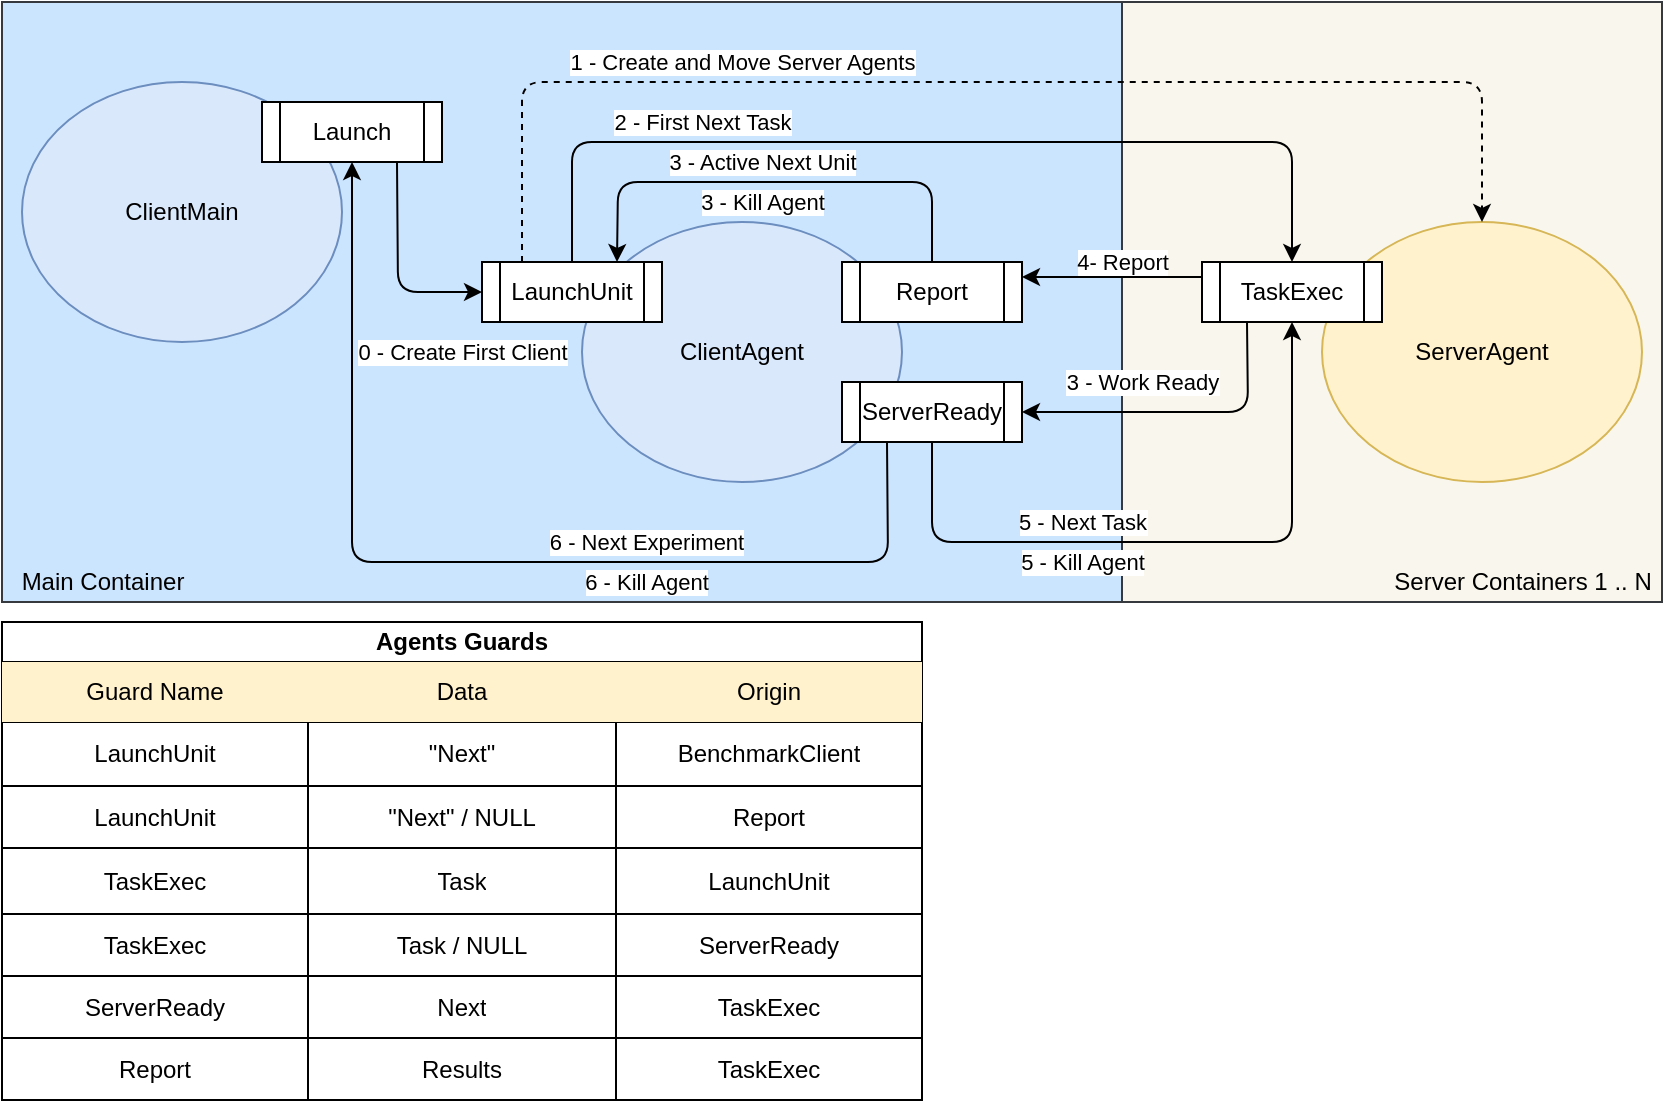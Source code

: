 <mxfile version="14.9.6" type="device" pages="2"><diagram id="LQuXMb1PREpyoWKx49XH" name="Page-1"><mxGraphModel dx="1422" dy="851" grid="1" gridSize="10" guides="1" tooltips="1" connect="1" arrows="1" fold="1" page="1" pageScale="1" pageWidth="1100" pageHeight="850" math="0" shadow="0"><root><mxCell id="0"/><mxCell id="1" parent="0"/><mxCell id="BrK5Dqe6Z8IkOyqBDrWo-5" value="" style="rounded=0;whiteSpace=wrap;html=1;fillColor=#f9f7ed;strokeColor=#36393d;" parent="1" vertex="1"><mxGeometry x="600" y="40" width="270" height="300" as="geometry"/></mxCell><mxCell id="BrK5Dqe6Z8IkOyqBDrWo-3" value="" style="rounded=0;whiteSpace=wrap;html=1;fillColor=#cce5ff;strokeColor=#36393d;" parent="1" vertex="1"><mxGeometry x="40" y="40" width="560" height="300" as="geometry"/></mxCell><mxCell id="VVE8n8tmu3TheT6nCTtO-1" value="ClientAgent" style="ellipse;whiteSpace=wrap;html=1;fillColor=#dae8fc;strokeColor=#6c8ebf;" parent="1" vertex="1"><mxGeometry x="330" y="150" width="160" height="130" as="geometry"/></mxCell><mxCell id="VVE8n8tmu3TheT6nCTtO-2" value="ServerAgent" style="ellipse;whiteSpace=wrap;html=1;fillColor=#fff2cc;strokeColor=#d6b656;" parent="1" vertex="1"><mxGeometry x="700" y="150" width="160" height="130" as="geometry"/></mxCell><mxCell id="VVE8n8tmu3TheT6nCTtO-4" value="LaunchUnit" style="shape=process;whiteSpace=wrap;html=1;backgroundOutline=1;" parent="1" vertex="1"><mxGeometry x="280" y="170" width="90" height="30" as="geometry"/></mxCell><mxCell id="VVE8n8tmu3TheT6nCTtO-5" value="Report" style="shape=process;whiteSpace=wrap;html=1;backgroundOutline=1;" parent="1" vertex="1"><mxGeometry x="460" y="170" width="90" height="30" as="geometry"/></mxCell><mxCell id="VVE8n8tmu3TheT6nCTtO-6" value="ServerReady" style="shape=process;whiteSpace=wrap;html=1;backgroundOutline=1;" parent="1" vertex="1"><mxGeometry x="460" y="230" width="90" height="30" as="geometry"/></mxCell><mxCell id="VVE8n8tmu3TheT6nCTtO-13" style="edgeStyle=orthogonalEdgeStyle;rounded=0;orthogonalLoop=1;jettySize=auto;html=1;exitX=0;exitY=0.25;exitDx=0;exitDy=0;entryX=1;entryY=0.25;entryDx=0;entryDy=0;startArrow=none;startFill=0;endArrow=classic;endFill=1;" parent="1" source="VVE8n8tmu3TheT6nCTtO-7" target="VVE8n8tmu3TheT6nCTtO-5" edge="1"><mxGeometry relative="1" as="geometry"/></mxCell><mxCell id="VVE8n8tmu3TheT6nCTtO-19" value="4- Report" style="edgeLabel;html=1;align=center;verticalAlign=middle;resizable=0;points=[];" parent="VVE8n8tmu3TheT6nCTtO-13" vertex="1" connectable="0"><mxGeometry x="-0.283" y="1" relative="1" as="geometry"><mxPoint x="-7.5" y="-8.5" as="offset"/></mxGeometry></mxCell><mxCell id="VVE8n8tmu3TheT6nCTtO-7" value="TaskExec" style="shape=process;whiteSpace=wrap;html=1;backgroundOutline=1;" parent="1" vertex="1"><mxGeometry x="640" y="170" width="90" height="30" as="geometry"/></mxCell><mxCell id="VVE8n8tmu3TheT6nCTtO-9" value="" style="endArrow=none;html=1;exitX=0;exitY=0.5;exitDx=0;exitDy=0;entryX=0.75;entryY=1;entryDx=0;entryDy=0;endFill=0;startArrow=classic;startFill=1;" parent="1" source="VVE8n8tmu3TheT6nCTtO-4" target="52u2FylA4EbX5MhJ_jiW-2" edge="1"><mxGeometry width="50" height="50" relative="1" as="geometry"><mxPoint x="580" y="490" as="sourcePoint"/><mxPoint x="235" y="150" as="targetPoint"/><Array as="points"><mxPoint x="238" y="185"/></Array></mxGeometry></mxCell><mxCell id="VVE8n8tmu3TheT6nCTtO-23" value="0 - Create First Client" style="edgeLabel;html=1;align=center;verticalAlign=middle;resizable=0;points=[];" parent="VVE8n8tmu3TheT6nCTtO-9" vertex="1" connectable="0"><mxGeometry x="-0.163" y="-1" relative="1" as="geometry"><mxPoint x="31.02" y="33.01" as="offset"/></mxGeometry></mxCell><mxCell id="VVE8n8tmu3TheT6nCTtO-10" value="" style="endArrow=classic;dashed=1;html=1;entryX=0.5;entryY=0;entryDx=0;entryDy=0;endFill=1;" parent="1" target="VVE8n8tmu3TheT6nCTtO-2" edge="1"><mxGeometry width="50" height="50" relative="1" as="geometry"><mxPoint x="300" y="170" as="sourcePoint"/><mxPoint x="630" y="440" as="targetPoint"/><Array as="points"><mxPoint x="300" y="80"/><mxPoint x="780" y="80"/></Array></mxGeometry></mxCell><mxCell id="VVE8n8tmu3TheT6nCTtO-16" value="1 - Create and Move Server Agents" style="edgeLabel;html=1;align=center;verticalAlign=middle;resizable=0;points=[];" parent="VVE8n8tmu3TheT6nCTtO-10" vertex="1" connectable="0"><mxGeometry x="-0.37" y="4" relative="1" as="geometry"><mxPoint x="-1.5" y="-6" as="offset"/></mxGeometry></mxCell><mxCell id="VVE8n8tmu3TheT6nCTtO-11" value="" style="endArrow=classic;html=1;exitX=0.5;exitY=0;exitDx=0;exitDy=0;entryX=0.5;entryY=0;entryDx=0;entryDy=0;" parent="1" source="VVE8n8tmu3TheT6nCTtO-4" target="VVE8n8tmu3TheT6nCTtO-7" edge="1"><mxGeometry width="50" height="50" relative="1" as="geometry"><mxPoint x="580" y="490" as="sourcePoint"/><mxPoint x="630" y="440" as="targetPoint"/><Array as="points"><mxPoint x="325" y="110"/><mxPoint x="685" y="110"/></Array></mxGeometry></mxCell><mxCell id="VVE8n8tmu3TheT6nCTtO-17" value="2 - First Next Task" style="edgeLabel;html=1;align=center;verticalAlign=middle;resizable=0;points=[];" parent="VVE8n8tmu3TheT6nCTtO-11" vertex="1" connectable="0"><mxGeometry x="-0.476" y="1" relative="1" as="geometry"><mxPoint x="-1" y="-9" as="offset"/></mxGeometry></mxCell><mxCell id="VVE8n8tmu3TheT6nCTtO-12" value="" style="endArrow=none;html=1;exitX=0.75;exitY=0;exitDx=0;exitDy=0;entryX=0.5;entryY=0;entryDx=0;entryDy=0;endFill=0;startArrow=classic;startFill=1;" parent="1" source="VVE8n8tmu3TheT6nCTtO-4" target="VVE8n8tmu3TheT6nCTtO-5" edge="1"><mxGeometry width="50" height="50" relative="1" as="geometry"><mxPoint x="335" y="180" as="sourcePoint"/><mxPoint x="665" y="180" as="targetPoint"/><Array as="points"><mxPoint x="348" y="130"/><mxPoint x="505" y="130"/></Array></mxGeometry></mxCell><mxCell id="VVE8n8tmu3TheT6nCTtO-18" value="3 - Active Next Unit" style="edgeLabel;html=1;align=center;verticalAlign=middle;resizable=0;points=[];" parent="VVE8n8tmu3TheT6nCTtO-12" vertex="1" connectable="0"><mxGeometry x="-0.308" y="-1" relative="1" as="geometry"><mxPoint x="30" y="-11" as="offset"/></mxGeometry></mxCell><mxCell id="VVE8n8tmu3TheT6nCTtO-14" value="" style="endArrow=classic;html=1;exitX=0.25;exitY=1;exitDx=0;exitDy=0;entryX=1;entryY=0.5;entryDx=0;entryDy=0;" parent="1" source="VVE8n8tmu3TheT6nCTtO-7" target="VVE8n8tmu3TheT6nCTtO-6" edge="1"><mxGeometry width="50" height="50" relative="1" as="geometry"><mxPoint x="580" y="490" as="sourcePoint"/><mxPoint x="630" y="440" as="targetPoint"/><Array as="points"><mxPoint x="663" y="245"/></Array></mxGeometry></mxCell><mxCell id="VVE8n8tmu3TheT6nCTtO-20" value="3 - Work Ready" style="edgeLabel;html=1;align=center;verticalAlign=middle;resizable=0;points=[];" parent="VVE8n8tmu3TheT6nCTtO-14" vertex="1" connectable="0"><mxGeometry x="0.589" y="-1" relative="1" as="geometry"><mxPoint x="27.5" y="-14" as="offset"/></mxGeometry></mxCell><mxCell id="VVE8n8tmu3TheT6nCTtO-15" value="" style="endArrow=classic;html=1;exitX=0.5;exitY=1;exitDx=0;exitDy=0;entryX=0.5;entryY=1;entryDx=0;entryDy=0;" parent="1" source="VVE8n8tmu3TheT6nCTtO-6" target="VVE8n8tmu3TheT6nCTtO-7" edge="1"><mxGeometry width="50" height="50" relative="1" as="geometry"><mxPoint x="580" y="490" as="sourcePoint"/><mxPoint x="660" y="310" as="targetPoint"/><Array as="points"><mxPoint x="505" y="310"/><mxPoint x="685" y="310"/></Array></mxGeometry></mxCell><mxCell id="VVE8n8tmu3TheT6nCTtO-21" value="5 - Next Task" style="edgeLabel;html=1;align=center;verticalAlign=middle;resizable=0;points=[];" parent="VVE8n8tmu3TheT6nCTtO-15" vertex="1" connectable="0"><mxGeometry x="-0.294" relative="1" as="geometry"><mxPoint x="5" y="-10" as="offset"/></mxGeometry></mxCell><mxCell id="VVE8n8tmu3TheT6nCTtO-22" value="5 - Kill Agent" style="edgeLabel;html=1;align=center;verticalAlign=middle;resizable=0;points=[];" parent="VVE8n8tmu3TheT6nCTtO-15" vertex="1" connectable="0"><mxGeometry x="-0.294" relative="1" as="geometry"><mxPoint x="5" y="10" as="offset"/></mxGeometry></mxCell><mxCell id="e03VsaUu3pOSB-NUekAZ-1" value="3 - Kill Agent" style="edgeLabel;html=1;align=center;verticalAlign=middle;resizable=0;points=[];" parent="VVE8n8tmu3TheT6nCTtO-15" vertex="1" connectable="0"><mxGeometry x="-0.294" relative="1" as="geometry"><mxPoint x="-155" y="-170" as="offset"/></mxGeometry></mxCell><mxCell id="BrK5Dqe6Z8IkOyqBDrWo-4" value="Main Container" style="text;html=1;align=center;verticalAlign=middle;resizable=0;points=[];autosize=1;" parent="1" vertex="1"><mxGeometry x="40" y="320" width="100" height="20" as="geometry"/></mxCell><mxCell id="BrK5Dqe6Z8IkOyqBDrWo-6" value="Server Containers 1 .. N" style="text;html=1;align=center;verticalAlign=middle;resizable=0;points=[];autosize=1;" parent="1" vertex="1"><mxGeometry x="730" y="320" width="140" height="20" as="geometry"/></mxCell><mxCell id="e03VsaUu3pOSB-NUekAZ-4" value="Agents Guards" style="shape=table;html=1;whiteSpace=wrap;startSize=20;container=1;collapsible=0;childLayout=tableLayout;fontStyle=1;align=center;rowLines=1;comic=0;" parent="1" vertex="1"><mxGeometry x="40" y="350" width="460" height="239" as="geometry"/></mxCell><mxCell id="e03VsaUu3pOSB-NUekAZ-5" value="" style="shape=partialRectangle;html=1;whiteSpace=wrap;collapsible=0;dropTarget=0;pointerEvents=0;fillColor=none;top=0;left=0;bottom=0;right=0;points=[[0,0.5],[1,0.5]];portConstraint=eastwest;" parent="e03VsaUu3pOSB-NUekAZ-4" vertex="1"><mxGeometry y="20" width="460" height="30" as="geometry"/></mxCell><mxCell id="e03VsaUu3pOSB-NUekAZ-6" value="Guard Name" style="shape=partialRectangle;html=1;whiteSpace=wrap;connectable=0;fillColor=#fff2cc;top=0;left=0;bottom=0;right=0;overflow=hidden;strokeColor=#d6b656;" parent="e03VsaUu3pOSB-NUekAZ-5" vertex="1"><mxGeometry width="153" height="30" as="geometry"/></mxCell><mxCell id="e03VsaUu3pOSB-NUekAZ-7" value="Data" style="shape=partialRectangle;html=1;whiteSpace=wrap;connectable=0;fillColor=#fff2cc;top=0;left=0;bottom=0;right=0;overflow=hidden;strokeColor=#d6b656;" parent="e03VsaUu3pOSB-NUekAZ-5" vertex="1"><mxGeometry x="153" width="154" height="30" as="geometry"/></mxCell><mxCell id="e03VsaUu3pOSB-NUekAZ-8" value="Origin" style="shape=partialRectangle;html=1;whiteSpace=wrap;connectable=0;fillColor=#fff2cc;top=0;left=0;bottom=0;right=0;overflow=hidden;strokeColor=#d6b656;" parent="e03VsaUu3pOSB-NUekAZ-5" vertex="1"><mxGeometry x="307" width="153" height="30" as="geometry"/></mxCell><mxCell id="e03VsaUu3pOSB-NUekAZ-9" value="" style="shape=partialRectangle;html=1;whiteSpace=wrap;collapsible=0;dropTarget=0;pointerEvents=0;fillColor=none;top=0;left=0;bottom=0;right=0;points=[[0,0.5],[1,0.5]];portConstraint=eastwest;" parent="e03VsaUu3pOSB-NUekAZ-4" vertex="1"><mxGeometry y="50" width="460" height="32" as="geometry"/></mxCell><mxCell id="e03VsaUu3pOSB-NUekAZ-10" value="&lt;span&gt;LaunchUnit&lt;/span&gt;" style="shape=partialRectangle;html=1;whiteSpace=wrap;connectable=0;fillColor=none;top=0;left=0;bottom=0;right=0;overflow=hidden;" parent="e03VsaUu3pOSB-NUekAZ-9" vertex="1"><mxGeometry width="153" height="32" as="geometry"/></mxCell><mxCell id="e03VsaUu3pOSB-NUekAZ-11" value="&quot;Next&quot;" style="shape=partialRectangle;html=1;whiteSpace=wrap;connectable=0;fillColor=none;top=0;left=0;bottom=0;right=0;overflow=hidden;" parent="e03VsaUu3pOSB-NUekAZ-9" vertex="1"><mxGeometry x="153" width="154" height="32" as="geometry"/></mxCell><mxCell id="e03VsaUu3pOSB-NUekAZ-12" value="BenchmarkClient" style="shape=partialRectangle;html=1;whiteSpace=wrap;connectable=0;fillColor=none;top=0;left=0;bottom=0;right=0;overflow=hidden;" parent="e03VsaUu3pOSB-NUekAZ-9" vertex="1"><mxGeometry x="307" width="153" height="32" as="geometry"/></mxCell><mxCell id="e03VsaUu3pOSB-NUekAZ-13" value="" style="shape=partialRectangle;html=1;whiteSpace=wrap;collapsible=0;dropTarget=0;pointerEvents=0;fillColor=none;top=0;left=0;bottom=0;right=0;points=[[0,0.5],[1,0.5]];portConstraint=eastwest;" parent="e03VsaUu3pOSB-NUekAZ-4" vertex="1"><mxGeometry y="82" width="460" height="31" as="geometry"/></mxCell><mxCell id="e03VsaUu3pOSB-NUekAZ-14" value="&lt;span&gt;LaunchUnit&lt;/span&gt;" style="shape=partialRectangle;html=1;whiteSpace=wrap;connectable=0;fillColor=none;top=0;left=0;bottom=0;right=0;overflow=hidden;" parent="e03VsaUu3pOSB-NUekAZ-13" vertex="1"><mxGeometry width="153" height="31" as="geometry"/></mxCell><mxCell id="e03VsaUu3pOSB-NUekAZ-15" value="&quot;Next&quot;&amp;nbsp;/ NULL" style="shape=partialRectangle;html=1;whiteSpace=wrap;connectable=0;fillColor=none;top=0;left=0;bottom=0;right=0;overflow=hidden;" parent="e03VsaUu3pOSB-NUekAZ-13" vertex="1"><mxGeometry x="153" width="154" height="31" as="geometry"/></mxCell><mxCell id="e03VsaUu3pOSB-NUekAZ-16" value="Report" style="shape=partialRectangle;html=1;whiteSpace=wrap;connectable=0;fillColor=none;top=0;left=0;bottom=0;right=0;overflow=hidden;" parent="e03VsaUu3pOSB-NUekAZ-13" vertex="1"><mxGeometry x="307" width="153" height="31" as="geometry"/></mxCell><mxCell id="e03VsaUu3pOSB-NUekAZ-21" value="" style="shape=partialRectangle;html=1;whiteSpace=wrap;collapsible=0;dropTarget=0;pointerEvents=0;fillColor=none;top=0;left=0;bottom=0;right=0;points=[[0,0.5],[1,0.5]];portConstraint=eastwest;" parent="e03VsaUu3pOSB-NUekAZ-4" vertex="1"><mxGeometry y="113" width="460" height="33" as="geometry"/></mxCell><mxCell id="e03VsaUu3pOSB-NUekAZ-22" value="TaskExec" style="shape=partialRectangle;html=1;whiteSpace=wrap;connectable=0;fillColor=none;top=0;left=0;bottom=0;right=0;overflow=hidden;" parent="e03VsaUu3pOSB-NUekAZ-21" vertex="1"><mxGeometry width="153" height="33" as="geometry"/></mxCell><mxCell id="e03VsaUu3pOSB-NUekAZ-23" value="Task" style="shape=partialRectangle;html=1;whiteSpace=wrap;connectable=0;fillColor=none;top=0;left=0;bottom=0;right=0;overflow=hidden;" parent="e03VsaUu3pOSB-NUekAZ-21" vertex="1"><mxGeometry x="153" width="154" height="33" as="geometry"/></mxCell><mxCell id="e03VsaUu3pOSB-NUekAZ-24" value="LaunchUnit" style="shape=partialRectangle;html=1;whiteSpace=wrap;connectable=0;fillColor=none;top=0;left=0;bottom=0;right=0;overflow=hidden;" parent="e03VsaUu3pOSB-NUekAZ-21" vertex="1"><mxGeometry x="307" width="153" height="33" as="geometry"/></mxCell><mxCell id="e03VsaUu3pOSB-NUekAZ-17" value="" style="shape=partialRectangle;html=1;whiteSpace=wrap;collapsible=0;dropTarget=0;pointerEvents=0;fillColor=none;top=0;left=0;bottom=0;right=0;points=[[0,0.5],[1,0.5]];portConstraint=eastwest;" parent="e03VsaUu3pOSB-NUekAZ-4" vertex="1"><mxGeometry y="146" width="460" height="31" as="geometry"/></mxCell><mxCell id="e03VsaUu3pOSB-NUekAZ-18" value="&lt;span&gt;TaskExec&lt;/span&gt;" style="shape=partialRectangle;html=1;whiteSpace=wrap;connectable=0;fillColor=none;top=0;left=0;bottom=0;right=0;overflow=hidden;" parent="e03VsaUu3pOSB-NUekAZ-17" vertex="1"><mxGeometry width="153" height="31" as="geometry"/></mxCell><mxCell id="e03VsaUu3pOSB-NUekAZ-19" value="Task / NULL" style="shape=partialRectangle;html=1;whiteSpace=wrap;connectable=0;fillColor=none;top=0;left=0;bottom=0;right=0;overflow=hidden;" parent="e03VsaUu3pOSB-NUekAZ-17" vertex="1"><mxGeometry x="153" width="154" height="31" as="geometry"/></mxCell><mxCell id="e03VsaUu3pOSB-NUekAZ-20" value="ServerReady" style="shape=partialRectangle;html=1;whiteSpace=wrap;connectable=0;fillColor=none;top=0;left=0;bottom=0;right=0;overflow=hidden;" parent="e03VsaUu3pOSB-NUekAZ-17" vertex="1"><mxGeometry x="307" width="153" height="31" as="geometry"/></mxCell><mxCell id="e03VsaUu3pOSB-NUekAZ-46" value="" style="shape=partialRectangle;html=1;whiteSpace=wrap;collapsible=0;dropTarget=0;pointerEvents=0;fillColor=none;top=0;left=0;bottom=0;right=0;points=[[0,0.5],[1,0.5]];portConstraint=eastwest;" parent="e03VsaUu3pOSB-NUekAZ-4" vertex="1"><mxGeometry y="177" width="460" height="31" as="geometry"/></mxCell><mxCell id="e03VsaUu3pOSB-NUekAZ-47" value="&lt;span&gt;ServerReady&lt;/span&gt;" style="shape=partialRectangle;html=1;whiteSpace=wrap;connectable=0;fillColor=none;top=0;left=0;bottom=0;right=0;overflow=hidden;" parent="e03VsaUu3pOSB-NUekAZ-46" vertex="1"><mxGeometry width="153" height="31" as="geometry"/></mxCell><mxCell id="e03VsaUu3pOSB-NUekAZ-48" value="Next" style="shape=partialRectangle;html=1;whiteSpace=wrap;connectable=0;fillColor=none;top=0;left=0;bottom=0;right=0;overflow=hidden;" parent="e03VsaUu3pOSB-NUekAZ-46" vertex="1"><mxGeometry x="153" width="154" height="31" as="geometry"/></mxCell><mxCell id="e03VsaUu3pOSB-NUekAZ-49" value="&lt;span&gt;TaskExec&lt;/span&gt;" style="shape=partialRectangle;html=1;whiteSpace=wrap;connectable=0;fillColor=none;top=0;left=0;bottom=0;right=0;overflow=hidden;" parent="e03VsaUu3pOSB-NUekAZ-46" vertex="1"><mxGeometry x="307" width="153" height="31" as="geometry"/></mxCell><mxCell id="e03VsaUu3pOSB-NUekAZ-50" value="" style="shape=partialRectangle;html=1;whiteSpace=wrap;collapsible=0;dropTarget=0;pointerEvents=0;fillColor=none;top=0;left=0;bottom=0;right=0;points=[[0,0.5],[1,0.5]];portConstraint=eastwest;" parent="e03VsaUu3pOSB-NUekAZ-4" vertex="1"><mxGeometry y="208" width="460" height="31" as="geometry"/></mxCell><mxCell id="e03VsaUu3pOSB-NUekAZ-51" value="&lt;span&gt;Report&lt;/span&gt;" style="shape=partialRectangle;html=1;whiteSpace=wrap;connectable=0;fillColor=none;top=0;left=0;bottom=0;right=0;overflow=hidden;" parent="e03VsaUu3pOSB-NUekAZ-50" vertex="1"><mxGeometry width="153" height="31" as="geometry"/></mxCell><mxCell id="e03VsaUu3pOSB-NUekAZ-52" value="Results" style="shape=partialRectangle;html=1;whiteSpace=wrap;connectable=0;fillColor=none;top=0;left=0;bottom=0;right=0;overflow=hidden;" parent="e03VsaUu3pOSB-NUekAZ-50" vertex="1"><mxGeometry x="153" width="154" height="31" as="geometry"/></mxCell><mxCell id="e03VsaUu3pOSB-NUekAZ-53" value="&lt;span&gt;TaskExec&lt;/span&gt;" style="shape=partialRectangle;html=1;whiteSpace=wrap;connectable=0;fillColor=none;top=0;left=0;bottom=0;right=0;overflow=hidden;" parent="e03VsaUu3pOSB-NUekAZ-50" vertex="1"><mxGeometry x="307" width="153" height="31" as="geometry"/></mxCell><mxCell id="52u2FylA4EbX5MhJ_jiW-3" value="" style="group" parent="1" vertex="1" connectable="0"><mxGeometry x="50" y="80" width="210" height="130" as="geometry"/></mxCell><mxCell id="52u2FylA4EbX5MhJ_jiW-1" value="ClientMain" style="ellipse;whiteSpace=wrap;html=1;fillColor=#dae8fc;strokeColor=#6c8ebf;" parent="52u2FylA4EbX5MhJ_jiW-3" vertex="1"><mxGeometry width="160" height="130" as="geometry"/></mxCell><mxCell id="52u2FylA4EbX5MhJ_jiW-2" value="Launch" style="shape=process;whiteSpace=wrap;html=1;backgroundOutline=1;" parent="52u2FylA4EbX5MhJ_jiW-3" vertex="1"><mxGeometry x="120" y="10" width="90" height="30" as="geometry"/></mxCell><mxCell id="52u2FylA4EbX5MhJ_jiW-4" value="" style="endArrow=classic;html=1;exitX=0.25;exitY=1;exitDx=0;exitDy=0;entryX=0.5;entryY=1;entryDx=0;entryDy=0;" parent="1" source="VVE8n8tmu3TheT6nCTtO-6" target="52u2FylA4EbX5MhJ_jiW-2" edge="1"><mxGeometry width="50" height="50" relative="1" as="geometry"><mxPoint x="515" y="270" as="sourcePoint"/><mxPoint x="695" y="210" as="targetPoint"/><Array as="points"><mxPoint x="483" y="320"/><mxPoint x="215" y="320"/></Array></mxGeometry></mxCell><mxCell id="52u2FylA4EbX5MhJ_jiW-5" value="6 - Next Experiment" style="edgeLabel;html=1;align=center;verticalAlign=middle;resizable=0;points=[];" parent="52u2FylA4EbX5MhJ_jiW-4" vertex="1" connectable="0"><mxGeometry x="-0.294" relative="1" as="geometry"><mxPoint x="5" y="-10" as="offset"/></mxGeometry></mxCell><mxCell id="52u2FylA4EbX5MhJ_jiW-6" value="6 - Kill Agent" style="edgeLabel;html=1;align=center;verticalAlign=middle;resizable=0;points=[];" parent="52u2FylA4EbX5MhJ_jiW-4" vertex="1" connectable="0"><mxGeometry x="-0.294" relative="1" as="geometry"><mxPoint x="5" y="10" as="offset"/></mxGeometry></mxCell></root></mxGraphModel></diagram><diagram id="oIiSKLyrt-wIxglcI4c4" name="Page-2"><mxGraphModel dx="1422" dy="851" grid="1" gridSize="10" guides="1" tooltips="1" connect="1" arrows="1" fold="1" page="1" pageScale="1" pageWidth="1100" pageHeight="850" math="0" shadow="0"><root><mxCell id="E60Pgp9hxCPxC2PTCaC--0"/><mxCell id="E60Pgp9hxCPxC2PTCaC--1" parent="E60Pgp9hxCPxC2PTCaC--0"/><mxCell id="E60Pgp9hxCPxC2PTCaC--2" value="" style="rounded=0;whiteSpace=wrap;html=1;fillColor=#f9f7ed;strokeColor=#36393d;" vertex="1" parent="E60Pgp9hxCPxC2PTCaC--1"><mxGeometry x="720" y="40" width="260" height="470" as="geometry"/></mxCell><mxCell id="E60Pgp9hxCPxC2PTCaC--3" value="" style="rounded=0;whiteSpace=wrap;html=1;fillColor=#cce5ff;strokeColor=#36393d;" vertex="1" parent="E60Pgp9hxCPxC2PTCaC--1"><mxGeometry x="40" y="40" width="680" height="470" as="geometry"/></mxCell><mxCell id="E60Pgp9hxCPxC2PTCaC--4" value="ClientAgent" style="ellipse;whiteSpace=wrap;html=1;fillColor=#dae8fc;strokeColor=#6c8ebf;" vertex="1" parent="E60Pgp9hxCPxC2PTCaC--1"><mxGeometry x="420" y="300" width="160" height="130" as="geometry"/></mxCell><mxCell id="E60Pgp9hxCPxC2PTCaC--6" value="LaunchUnit" style="shape=process;whiteSpace=wrap;html=1;backgroundOutline=1;" vertex="1" parent="E60Pgp9hxCPxC2PTCaC--1"><mxGeometry x="370" y="320" width="90" height="30" as="geometry"/></mxCell><mxCell id="E60Pgp9hxCPxC2PTCaC--7" value="Report" style="shape=process;whiteSpace=wrap;html=1;backgroundOutline=1;" vertex="1" parent="E60Pgp9hxCPxC2PTCaC--1"><mxGeometry x="550" y="320" width="90" height="30" as="geometry"/></mxCell><mxCell id="E60Pgp9hxCPxC2PTCaC--8" value="ServerReady" style="shape=process;whiteSpace=wrap;html=1;backgroundOutline=1;" vertex="1" parent="E60Pgp9hxCPxC2PTCaC--1"><mxGeometry x="550" y="380" width="90" height="30" as="geometry"/></mxCell><mxCell id="E60Pgp9hxCPxC2PTCaC--9" style="edgeStyle=orthogonalEdgeStyle;rounded=0;orthogonalLoop=1;jettySize=auto;html=1;exitX=0;exitY=0.25;exitDx=0;exitDy=0;entryX=1;entryY=0.25;entryDx=0;entryDy=0;startArrow=none;startFill=0;endArrow=classic;endFill=1;" edge="1" parent="E60Pgp9hxCPxC2PTCaC--1" source="E60Pgp9hxCPxC2PTCaC--11" target="E60Pgp9hxCPxC2PTCaC--7"><mxGeometry relative="1" as="geometry"/></mxCell><mxCell id="E60Pgp9hxCPxC2PTCaC--10" value="4- Report" style="edgeLabel;html=1;align=center;verticalAlign=middle;resizable=0;points=[];labelBackgroundColor=none;" vertex="1" connectable="0" parent="E60Pgp9hxCPxC2PTCaC--9"><mxGeometry x="-0.283" y="1" relative="1" as="geometry"><mxPoint x="-7.5" y="-8.5" as="offset"/></mxGeometry></mxCell><mxCell id="E60Pgp9hxCPxC2PTCaC--12" value="" style="endArrow=none;html=1;exitX=0;exitY=0.5;exitDx=0;exitDy=0;entryX=1;entryY=0.5;entryDx=0;entryDy=0;endFill=0;startArrow=classic;startFill=1;" edge="1" parent="E60Pgp9hxCPxC2PTCaC--1" source="E60Pgp9hxCPxC2PTCaC--64" target="E60Pgp9hxCPxC2PTCaC--59"><mxGeometry width="50" height="50" relative="1" as="geometry"><mxPoint x="580" y="490" as="sourcePoint"/><mxPoint x="235" y="150" as="targetPoint"/><Array as="points"><mxPoint x="280" y="105"/></Array></mxGeometry></mxCell><mxCell id="E60Pgp9hxCPxC2PTCaC--13" value="0 - Create &lt;br&gt;First Client&lt;br&gt;(ceUnit)" style="edgeLabel;html=1;align=center;verticalAlign=middle;resizable=0;points=[];labelBackgroundColor=none;" vertex="1" connectable="0" parent="E60Pgp9hxCPxC2PTCaC--12"><mxGeometry x="-0.163" y="-1" relative="1" as="geometry"><mxPoint x="40" y="86" as="offset"/></mxGeometry></mxCell><mxCell id="E60Pgp9hxCPxC2PTCaC--79" value="Create BESA&lt;br&gt;Container" style="edgeLabel;html=1;align=center;verticalAlign=middle;resizable=0;points=[];labelBackgroundColor=none;" vertex="1" connectable="0" parent="E60Pgp9hxCPxC2PTCaC--12"><mxGeometry x="-0.163" y="-1" relative="1" as="geometry"><mxPoint x="470" y="-44" as="offset"/></mxGeometry></mxCell><mxCell id="E60Pgp9hxCPxC2PTCaC--80" value="Create BESA&lt;br&gt;Container" style="edgeLabel;html=1;align=center;verticalAlign=middle;resizable=0;points=[];labelBackgroundColor=none;" vertex="1" connectable="0" parent="E60Pgp9hxCPxC2PTCaC--12"><mxGeometry x="-0.163" y="-1" relative="1" as="geometry"><mxPoint x="-80" y="-44" as="offset"/></mxGeometry></mxCell><mxCell id="E60Pgp9hxCPxC2PTCaC--14" value="" style="endArrow=classic;dashed=1;html=1;entryX=0.5;entryY=0;entryDx=0;entryDy=0;endFill=1;" edge="1" parent="E60Pgp9hxCPxC2PTCaC--1" target="E60Pgp9hxCPxC2PTCaC--5"><mxGeometry width="50" height="50" relative="1" as="geometry"><mxPoint x="390" y="320" as="sourcePoint"/><mxPoint x="720" y="590" as="targetPoint"/><Array as="points"><mxPoint x="390" y="230"/><mxPoint x="870" y="230"/></Array></mxGeometry></mxCell><mxCell id="E60Pgp9hxCPxC2PTCaC--15" value="1 - Create and Move Server Agents" style="edgeLabel;html=1;align=center;verticalAlign=middle;resizable=0;points=[];labelBackgroundColor=none;" vertex="1" connectable="0" parent="E60Pgp9hxCPxC2PTCaC--14"><mxGeometry x="-0.37" y="4" relative="1" as="geometry"><mxPoint x="-1.5" y="-6" as="offset"/></mxGeometry></mxCell><mxCell id="E60Pgp9hxCPxC2PTCaC--16" value="" style="endArrow=classic;html=1;exitX=0.5;exitY=0;exitDx=0;exitDy=0;entryX=0.5;entryY=0;entryDx=0;entryDy=0;" edge="1" parent="E60Pgp9hxCPxC2PTCaC--1" target="E60Pgp9hxCPxC2PTCaC--11"><mxGeometry width="50" height="50" relative="1" as="geometry"><mxPoint x="415" y="320" as="sourcePoint"/><mxPoint x="720" y="590" as="targetPoint"/><Array as="points"><mxPoint x="415" y="260"/><mxPoint x="775" y="260"/></Array></mxGeometry></mxCell><mxCell id="E60Pgp9hxCPxC2PTCaC--17" value="2 - First Next Task" style="edgeLabel;html=1;align=center;verticalAlign=middle;resizable=0;points=[];labelBackgroundColor=none;" vertex="1" connectable="0" parent="E60Pgp9hxCPxC2PTCaC--16"><mxGeometry x="-0.476" y="1" relative="1" as="geometry"><mxPoint x="-1" y="-9" as="offset"/></mxGeometry></mxCell><mxCell id="E60Pgp9hxCPxC2PTCaC--18" value="" style="endArrow=none;html=1;exitX=0.75;exitY=0;exitDx=0;exitDy=0;entryX=0.5;entryY=0;entryDx=0;entryDy=0;endFill=0;startArrow=classic;startFill=1;" edge="1" parent="E60Pgp9hxCPxC2PTCaC--1" target="E60Pgp9hxCPxC2PTCaC--7"><mxGeometry width="50" height="50" relative="1" as="geometry"><mxPoint x="437.5" y="320" as="sourcePoint"/><mxPoint x="755" y="330" as="targetPoint"/><Array as="points"><mxPoint x="438" y="280"/><mxPoint x="595" y="280"/></Array></mxGeometry></mxCell><mxCell id="E60Pgp9hxCPxC2PTCaC--19" value="3 - Active Next Unit" style="edgeLabel;html=1;align=center;verticalAlign=middle;resizable=0;points=[];labelBackgroundColor=none;" vertex="1" connectable="0" parent="E60Pgp9hxCPxC2PTCaC--18"><mxGeometry x="-0.308" y="-1" relative="1" as="geometry"><mxPoint x="30" y="-11" as="offset"/></mxGeometry></mxCell><mxCell id="E60Pgp9hxCPxC2PTCaC--20" value="" style="endArrow=classic;html=1;exitX=0.25;exitY=1;exitDx=0;exitDy=0;entryX=1;entryY=0.5;entryDx=0;entryDy=0;" edge="1" parent="E60Pgp9hxCPxC2PTCaC--1" source="E60Pgp9hxCPxC2PTCaC--11" target="E60Pgp9hxCPxC2PTCaC--8"><mxGeometry width="50" height="50" relative="1" as="geometry"><mxPoint x="670" y="640" as="sourcePoint"/><mxPoint x="720" y="590" as="targetPoint"/><Array as="points"><mxPoint x="753" y="395"/></Array></mxGeometry></mxCell><mxCell id="E60Pgp9hxCPxC2PTCaC--21" value="3 - Work Ready" style="edgeLabel;html=1;align=center;verticalAlign=middle;resizable=0;points=[];labelBackgroundColor=none;" vertex="1" connectable="0" parent="E60Pgp9hxCPxC2PTCaC--20"><mxGeometry x="0.589" y="-1" relative="1" as="geometry"><mxPoint x="27.5" y="-14" as="offset"/></mxGeometry></mxCell><mxCell id="E60Pgp9hxCPxC2PTCaC--22" value="" style="endArrow=classic;html=1;exitX=0.5;exitY=1;exitDx=0;exitDy=0;entryX=0.5;entryY=1;entryDx=0;entryDy=0;" edge="1" parent="E60Pgp9hxCPxC2PTCaC--1" source="E60Pgp9hxCPxC2PTCaC--8" target="E60Pgp9hxCPxC2PTCaC--11"><mxGeometry width="50" height="50" relative="1" as="geometry"><mxPoint x="670" y="640" as="sourcePoint"/><mxPoint x="750" y="460" as="targetPoint"/><Array as="points"><mxPoint x="595" y="460"/><mxPoint x="775" y="460"/></Array></mxGeometry></mxCell><mxCell id="E60Pgp9hxCPxC2PTCaC--23" value="5 - Next Task" style="edgeLabel;html=1;align=center;verticalAlign=middle;resizable=0;points=[];labelBackgroundColor=none;" vertex="1" connectable="0" parent="E60Pgp9hxCPxC2PTCaC--22"><mxGeometry x="-0.294" relative="1" as="geometry"><mxPoint x="5" y="-10" as="offset"/></mxGeometry></mxCell><mxCell id="E60Pgp9hxCPxC2PTCaC--24" value="5 - Kill Agent" style="edgeLabel;html=1;align=center;verticalAlign=middle;resizable=0;points=[];labelBackgroundColor=none;" vertex="1" connectable="0" parent="E60Pgp9hxCPxC2PTCaC--22"><mxGeometry x="-0.294" relative="1" as="geometry"><mxPoint x="5" y="10" as="offset"/></mxGeometry></mxCell><mxCell id="E60Pgp9hxCPxC2PTCaC--25" value="3 - Kill Agent" style="edgeLabel;html=1;align=center;verticalAlign=middle;resizable=0;points=[];labelBackgroundColor=none;" vertex="1" connectable="0" parent="E60Pgp9hxCPxC2PTCaC--22"><mxGeometry x="-0.294" relative="1" as="geometry"><mxPoint x="-155" y="-170" as="offset"/></mxGeometry></mxCell><mxCell id="E60Pgp9hxCPxC2PTCaC--26" value="Main Container" style="text;html=1;align=center;verticalAlign=middle;resizable=0;points=[];autosize=1;" vertex="1" parent="E60Pgp9hxCPxC2PTCaC--1"><mxGeometry x="40" y="490" width="100" height="20" as="geometry"/></mxCell><mxCell id="E60Pgp9hxCPxC2PTCaC--27" value="Server Containers 1 .. N" style="text;html=1;align=center;verticalAlign=middle;resizable=0;points=[];autosize=1;" vertex="1" parent="E60Pgp9hxCPxC2PTCaC--1"><mxGeometry x="840" y="490" width="140" height="20" as="geometry"/></mxCell><mxCell id="E60Pgp9hxCPxC2PTCaC--28" value="Agents Guards" style="shape=table;html=1;whiteSpace=wrap;startSize=20;container=1;collapsible=0;childLayout=tableLayout;fontStyle=1;align=center;rowLines=1;comic=0;" vertex="1" parent="E60Pgp9hxCPxC2PTCaC--1"><mxGeometry x="30" y="570" width="460" height="239" as="geometry"/></mxCell><mxCell id="E60Pgp9hxCPxC2PTCaC--29" value="" style="shape=partialRectangle;html=1;whiteSpace=wrap;collapsible=0;dropTarget=0;pointerEvents=0;fillColor=none;top=0;left=0;bottom=0;right=0;points=[[0,0.5],[1,0.5]];portConstraint=eastwest;" vertex="1" parent="E60Pgp9hxCPxC2PTCaC--28"><mxGeometry y="20" width="460" height="30" as="geometry"/></mxCell><mxCell id="E60Pgp9hxCPxC2PTCaC--30" value="Guard Name" style="shape=partialRectangle;html=1;whiteSpace=wrap;connectable=0;fillColor=#fff2cc;top=0;left=0;bottom=0;right=0;overflow=hidden;strokeColor=#d6b656;" vertex="1" parent="E60Pgp9hxCPxC2PTCaC--29"><mxGeometry width="153" height="30" as="geometry"/></mxCell><mxCell id="E60Pgp9hxCPxC2PTCaC--31" value="Data" style="shape=partialRectangle;html=1;whiteSpace=wrap;connectable=0;fillColor=#fff2cc;top=0;left=0;bottom=0;right=0;overflow=hidden;strokeColor=#d6b656;" vertex="1" parent="E60Pgp9hxCPxC2PTCaC--29"><mxGeometry x="153" width="154" height="30" as="geometry"/></mxCell><mxCell id="E60Pgp9hxCPxC2PTCaC--32" value="Origin" style="shape=partialRectangle;html=1;whiteSpace=wrap;connectable=0;fillColor=#fff2cc;top=0;left=0;bottom=0;right=0;overflow=hidden;strokeColor=#d6b656;" vertex="1" parent="E60Pgp9hxCPxC2PTCaC--29"><mxGeometry x="307" width="153" height="30" as="geometry"/></mxCell><mxCell id="E60Pgp9hxCPxC2PTCaC--33" value="" style="shape=partialRectangle;html=1;whiteSpace=wrap;collapsible=0;dropTarget=0;pointerEvents=0;fillColor=none;top=0;left=0;bottom=0;right=0;points=[[0,0.5],[1,0.5]];portConstraint=eastwest;" vertex="1" parent="E60Pgp9hxCPxC2PTCaC--28"><mxGeometry y="50" width="460" height="32" as="geometry"/></mxCell><mxCell id="E60Pgp9hxCPxC2PTCaC--34" value="&lt;span&gt;LaunchUnit&lt;/span&gt;" style="shape=partialRectangle;html=1;whiteSpace=wrap;connectable=0;fillColor=none;top=0;left=0;bottom=0;right=0;overflow=hidden;" vertex="1" parent="E60Pgp9hxCPxC2PTCaC--33"><mxGeometry width="153" height="32" as="geometry"/></mxCell><mxCell id="E60Pgp9hxCPxC2PTCaC--35" value="&quot;Next&quot;" style="shape=partialRectangle;html=1;whiteSpace=wrap;connectable=0;fillColor=none;top=0;left=0;bottom=0;right=0;overflow=hidden;" vertex="1" parent="E60Pgp9hxCPxC2PTCaC--33"><mxGeometry x="153" width="154" height="32" as="geometry"/></mxCell><mxCell id="E60Pgp9hxCPxC2PTCaC--36" value="BenchmarkClient" style="shape=partialRectangle;html=1;whiteSpace=wrap;connectable=0;fillColor=none;top=0;left=0;bottom=0;right=0;overflow=hidden;" vertex="1" parent="E60Pgp9hxCPxC2PTCaC--33"><mxGeometry x="307" width="153" height="32" as="geometry"/></mxCell><mxCell id="E60Pgp9hxCPxC2PTCaC--37" value="" style="shape=partialRectangle;html=1;whiteSpace=wrap;collapsible=0;dropTarget=0;pointerEvents=0;fillColor=none;top=0;left=0;bottom=0;right=0;points=[[0,0.5],[1,0.5]];portConstraint=eastwest;" vertex="1" parent="E60Pgp9hxCPxC2PTCaC--28"><mxGeometry y="82" width="460" height="31" as="geometry"/></mxCell><mxCell id="E60Pgp9hxCPxC2PTCaC--38" value="&lt;span&gt;LaunchUnit&lt;/span&gt;" style="shape=partialRectangle;html=1;whiteSpace=wrap;connectable=0;fillColor=none;top=0;left=0;bottom=0;right=0;overflow=hidden;" vertex="1" parent="E60Pgp9hxCPxC2PTCaC--37"><mxGeometry width="153" height="31" as="geometry"/></mxCell><mxCell id="E60Pgp9hxCPxC2PTCaC--39" value="&quot;Next&quot;&amp;nbsp;/ NULL" style="shape=partialRectangle;html=1;whiteSpace=wrap;connectable=0;fillColor=none;top=0;left=0;bottom=0;right=0;overflow=hidden;" vertex="1" parent="E60Pgp9hxCPxC2PTCaC--37"><mxGeometry x="153" width="154" height="31" as="geometry"/></mxCell><mxCell id="E60Pgp9hxCPxC2PTCaC--40" value="Report" style="shape=partialRectangle;html=1;whiteSpace=wrap;connectable=0;fillColor=none;top=0;left=0;bottom=0;right=0;overflow=hidden;" vertex="1" parent="E60Pgp9hxCPxC2PTCaC--37"><mxGeometry x="307" width="153" height="31" as="geometry"/></mxCell><mxCell id="E60Pgp9hxCPxC2PTCaC--41" value="" style="shape=partialRectangle;html=1;whiteSpace=wrap;collapsible=0;dropTarget=0;pointerEvents=0;fillColor=none;top=0;left=0;bottom=0;right=0;points=[[0,0.5],[1,0.5]];portConstraint=eastwest;" vertex="1" parent="E60Pgp9hxCPxC2PTCaC--28"><mxGeometry y="113" width="460" height="33" as="geometry"/></mxCell><mxCell id="E60Pgp9hxCPxC2PTCaC--42" value="TaskExec" style="shape=partialRectangle;html=1;whiteSpace=wrap;connectable=0;fillColor=none;top=0;left=0;bottom=0;right=0;overflow=hidden;" vertex="1" parent="E60Pgp9hxCPxC2PTCaC--41"><mxGeometry width="153" height="33" as="geometry"/></mxCell><mxCell id="E60Pgp9hxCPxC2PTCaC--43" value="Task" style="shape=partialRectangle;html=1;whiteSpace=wrap;connectable=0;fillColor=none;top=0;left=0;bottom=0;right=0;overflow=hidden;" vertex="1" parent="E60Pgp9hxCPxC2PTCaC--41"><mxGeometry x="153" width="154" height="33" as="geometry"/></mxCell><mxCell id="E60Pgp9hxCPxC2PTCaC--44" value="LaunchUnit" style="shape=partialRectangle;html=1;whiteSpace=wrap;connectable=0;fillColor=none;top=0;left=0;bottom=0;right=0;overflow=hidden;" vertex="1" parent="E60Pgp9hxCPxC2PTCaC--41"><mxGeometry x="307" width="153" height="33" as="geometry"/></mxCell><mxCell id="E60Pgp9hxCPxC2PTCaC--45" value="" style="shape=partialRectangle;html=1;whiteSpace=wrap;collapsible=0;dropTarget=0;pointerEvents=0;fillColor=none;top=0;left=0;bottom=0;right=0;points=[[0,0.5],[1,0.5]];portConstraint=eastwest;" vertex="1" parent="E60Pgp9hxCPxC2PTCaC--28"><mxGeometry y="146" width="460" height="31" as="geometry"/></mxCell><mxCell id="E60Pgp9hxCPxC2PTCaC--46" value="&lt;span&gt;TaskExec&lt;/span&gt;" style="shape=partialRectangle;html=1;whiteSpace=wrap;connectable=0;fillColor=none;top=0;left=0;bottom=0;right=0;overflow=hidden;" vertex="1" parent="E60Pgp9hxCPxC2PTCaC--45"><mxGeometry width="153" height="31" as="geometry"/></mxCell><mxCell id="E60Pgp9hxCPxC2PTCaC--47" value="Task / NULL" style="shape=partialRectangle;html=1;whiteSpace=wrap;connectable=0;fillColor=none;top=0;left=0;bottom=0;right=0;overflow=hidden;" vertex="1" parent="E60Pgp9hxCPxC2PTCaC--45"><mxGeometry x="153" width="154" height="31" as="geometry"/></mxCell><mxCell id="E60Pgp9hxCPxC2PTCaC--48" value="ServerReady" style="shape=partialRectangle;html=1;whiteSpace=wrap;connectable=0;fillColor=none;top=0;left=0;bottom=0;right=0;overflow=hidden;" vertex="1" parent="E60Pgp9hxCPxC2PTCaC--45"><mxGeometry x="307" width="153" height="31" as="geometry"/></mxCell><mxCell id="E60Pgp9hxCPxC2PTCaC--49" value="" style="shape=partialRectangle;html=1;whiteSpace=wrap;collapsible=0;dropTarget=0;pointerEvents=0;fillColor=none;top=0;left=0;bottom=0;right=0;points=[[0,0.5],[1,0.5]];portConstraint=eastwest;" vertex="1" parent="E60Pgp9hxCPxC2PTCaC--28"><mxGeometry y="177" width="460" height="31" as="geometry"/></mxCell><mxCell id="E60Pgp9hxCPxC2PTCaC--50" value="&lt;span&gt;ServerReady&lt;/span&gt;" style="shape=partialRectangle;html=1;whiteSpace=wrap;connectable=0;fillColor=none;top=0;left=0;bottom=0;right=0;overflow=hidden;" vertex="1" parent="E60Pgp9hxCPxC2PTCaC--49"><mxGeometry width="153" height="31" as="geometry"/></mxCell><mxCell id="E60Pgp9hxCPxC2PTCaC--51" value="Next" style="shape=partialRectangle;html=1;whiteSpace=wrap;connectable=0;fillColor=none;top=0;left=0;bottom=0;right=0;overflow=hidden;" vertex="1" parent="E60Pgp9hxCPxC2PTCaC--49"><mxGeometry x="153" width="154" height="31" as="geometry"/></mxCell><mxCell id="E60Pgp9hxCPxC2PTCaC--52" value="&lt;span&gt;TaskExec&lt;/span&gt;" style="shape=partialRectangle;html=1;whiteSpace=wrap;connectable=0;fillColor=none;top=0;left=0;bottom=0;right=0;overflow=hidden;" vertex="1" parent="E60Pgp9hxCPxC2PTCaC--49"><mxGeometry x="307" width="153" height="31" as="geometry"/></mxCell><mxCell id="E60Pgp9hxCPxC2PTCaC--53" value="" style="shape=partialRectangle;html=1;whiteSpace=wrap;collapsible=0;dropTarget=0;pointerEvents=0;fillColor=none;top=0;left=0;bottom=0;right=0;points=[[0,0.5],[1,0.5]];portConstraint=eastwest;" vertex="1" parent="E60Pgp9hxCPxC2PTCaC--28"><mxGeometry y="208" width="460" height="31" as="geometry"/></mxCell><mxCell id="E60Pgp9hxCPxC2PTCaC--54" value="&lt;span&gt;Report&lt;/span&gt;" style="shape=partialRectangle;html=1;whiteSpace=wrap;connectable=0;fillColor=none;top=0;left=0;bottom=0;right=0;overflow=hidden;" vertex="1" parent="E60Pgp9hxCPxC2PTCaC--53"><mxGeometry width="153" height="31" as="geometry"/></mxCell><mxCell id="E60Pgp9hxCPxC2PTCaC--55" value="Results" style="shape=partialRectangle;html=1;whiteSpace=wrap;connectable=0;fillColor=none;top=0;left=0;bottom=0;right=0;overflow=hidden;" vertex="1" parent="E60Pgp9hxCPxC2PTCaC--53"><mxGeometry x="153" width="154" height="31" as="geometry"/></mxCell><mxCell id="E60Pgp9hxCPxC2PTCaC--56" value="&lt;span&gt;TaskExec&lt;/span&gt;" style="shape=partialRectangle;html=1;whiteSpace=wrap;connectable=0;fillColor=none;top=0;left=0;bottom=0;right=0;overflow=hidden;" vertex="1" parent="E60Pgp9hxCPxC2PTCaC--53"><mxGeometry x="307" width="153" height="31" as="geometry"/></mxCell><mxCell id="E60Pgp9hxCPxC2PTCaC--57" value="" style="group" vertex="1" connectable="0" parent="E60Pgp9hxCPxC2PTCaC--1"><mxGeometry x="50" y="70" width="210" height="130" as="geometry"/></mxCell><mxCell id="E60Pgp9hxCPxC2PTCaC--58" value="ClientMain" style="ellipse;whiteSpace=wrap;html=1;fillColor=#dae8fc;strokeColor=#6c8ebf;" vertex="1" parent="E60Pgp9hxCPxC2PTCaC--57"><mxGeometry width="160" height="130" as="geometry"/></mxCell><mxCell id="E60Pgp9hxCPxC2PTCaC--59" value="main" style="shape=process;whiteSpace=wrap;html=1;backgroundOutline=1;" vertex="1" parent="E60Pgp9hxCPxC2PTCaC--57"><mxGeometry x="120" y="20" width="90" height="30" as="geometry"/></mxCell><mxCell id="E60Pgp9hxCPxC2PTCaC--60" value="" style="endArrow=classic;html=1;exitX=0.25;exitY=1;exitDx=0;exitDy=0;entryX=0;entryY=0.75;entryDx=0;entryDy=0;" edge="1" parent="E60Pgp9hxCPxC2PTCaC--1" source="E60Pgp9hxCPxC2PTCaC--8" target="E60Pgp9hxCPxC2PTCaC--64"><mxGeometry width="50" height="50" relative="1" as="geometry"><mxPoint x="515" y="270" as="sourcePoint"/><mxPoint x="695" y="210" as="targetPoint"/><Array as="points"><mxPoint x="573" y="460"/><mxPoint x="300" y="460"/><mxPoint x="300" y="113"/></Array></mxGeometry></mxCell><mxCell id="E60Pgp9hxCPxC2PTCaC--61" value="6 - Next Experiment" style="edgeLabel;html=1;align=center;verticalAlign=middle;resizable=0;points=[];labelBackgroundColor=none;" vertex="1" connectable="0" parent="E60Pgp9hxCPxC2PTCaC--60"><mxGeometry x="-0.294" relative="1" as="geometry"><mxPoint x="5" y="-10" as="offset"/></mxGeometry></mxCell><mxCell id="E60Pgp9hxCPxC2PTCaC--62" value="6 - Kill Agent" style="edgeLabel;html=1;align=center;verticalAlign=middle;resizable=0;points=[];labelBackgroundColor=none;" vertex="1" connectable="0" parent="E60Pgp9hxCPxC2PTCaC--60"><mxGeometry x="-0.294" relative="1" as="geometry"><mxPoint x="5" y="10" as="offset"/></mxGeometry></mxCell><mxCell id="E60Pgp9hxCPxC2PTCaC--65" value="" style="group" vertex="1" connectable="0" parent="E60Pgp9hxCPxC2PTCaC--1"><mxGeometry x="380" y="70" width="200" height="130" as="geometry"/></mxCell><mxCell id="E60Pgp9hxCPxC2PTCaC--63" value="ControlAgent" style="ellipse;whiteSpace=wrap;html=1;fillColor=#dae8fc;strokeColor=#6c8ebf;" vertex="1" parent="E60Pgp9hxCPxC2PTCaC--65"><mxGeometry x="40" width="160" height="130" as="geometry"/></mxCell><mxCell id="E60Pgp9hxCPxC2PTCaC--64" value="LaunchGuard" style="shape=process;whiteSpace=wrap;html=1;backgroundOutline=1;" vertex="1" parent="E60Pgp9hxCPxC2PTCaC--65"><mxGeometry y="20" width="100" height="30" as="geometry"/></mxCell><mxCell id="E60Pgp9hxCPxC2PTCaC--67" style="edgeStyle=orthogonalEdgeStyle;rounded=0;orthogonalLoop=1;jettySize=auto;html=1;exitX=0.25;exitY=1;exitDx=0;exitDy=0;entryX=0;entryY=1;entryDx=0;entryDy=0;" edge="1" parent="E60Pgp9hxCPxC2PTCaC--1" source="E60Pgp9hxCPxC2PTCaC--64" target="E60Pgp9hxCPxC2PTCaC--4"><mxGeometry relative="1" as="geometry"><Array as="points"><mxPoint x="405" y="170"/><mxPoint x="335" y="170"/><mxPoint x="335" y="411"/></Array></mxGeometry></mxCell><mxCell id="E60Pgp9hxCPxC2PTCaC--70" value="" style="group" vertex="1" connectable="0" parent="E60Pgp9hxCPxC2PTCaC--1"><mxGeometry x="730" y="300" width="220" height="130" as="geometry"/></mxCell><mxCell id="E60Pgp9hxCPxC2PTCaC--5" value="ServerAgent" style="ellipse;whiteSpace=wrap;html=1;fillColor=#fff2cc;strokeColor=#d6b656;" vertex="1" parent="E60Pgp9hxCPxC2PTCaC--70"><mxGeometry x="60" width="160" height="130" as="geometry"/></mxCell><mxCell id="E60Pgp9hxCPxC2PTCaC--11" value="TaskExec" style="shape=process;whiteSpace=wrap;html=1;backgroundOutline=1;" vertex="1" parent="E60Pgp9hxCPxC2PTCaC--70"><mxGeometry y="20" width="90" height="30" as="geometry"/></mxCell><mxCell id="E60Pgp9hxCPxC2PTCaC--74" value="" style="group" vertex="1" connectable="0" parent="E60Pgp9hxCPxC2PTCaC--1"><mxGeometry x="740" y="70" width="255" height="130" as="geometry"/></mxCell><mxCell id="E60Pgp9hxCPxC2PTCaC--71" value="" style="group" vertex="1" connectable="0" parent="E60Pgp9hxCPxC2PTCaC--74"><mxGeometry x="45" width="210" height="130" as="geometry"/></mxCell><mxCell id="E60Pgp9hxCPxC2PTCaC--72" value="WorkerMain" style="ellipse;whiteSpace=wrap;html=1;fillColor=#dae8fc;strokeColor=#6c8ebf;" vertex="1" parent="E60Pgp9hxCPxC2PTCaC--71"><mxGeometry width="160" height="130" as="geometry"/></mxCell><mxCell id="E60Pgp9hxCPxC2PTCaC--73" value="main" style="shape=process;whiteSpace=wrap;html=1;backgroundOutline=1;" vertex="1" parent="E60Pgp9hxCPxC2PTCaC--74"><mxGeometry y="20" width="90" height="30" as="geometry"/></mxCell><mxCell id="E60Pgp9hxCPxC2PTCaC--78" style="edgeStyle=orthogonalEdgeStyle;rounded=0;orthogonalLoop=1;jettySize=auto;html=1;exitX=0.25;exitY=0;exitDx=0;exitDy=0;" edge="1" parent="E60Pgp9hxCPxC2PTCaC--1" source="E60Pgp9hxCPxC2PTCaC--73" target="E60Pgp9hxCPxC2PTCaC--2"><mxGeometry relative="1" as="geometry"><Array as="points"><mxPoint x="770" y="60"/><mxPoint x="770" y="60"/></Array></mxGeometry></mxCell><mxCell id="E60Pgp9hxCPxC2PTCaC--81" style="edgeStyle=orthogonalEdgeStyle;rounded=0;orthogonalLoop=1;jettySize=auto;html=1;exitX=0.5;exitY=0;exitDx=0;exitDy=0;entryX=0.25;entryY=0;entryDx=0;entryDy=0;" edge="1" parent="E60Pgp9hxCPxC2PTCaC--1" source="E60Pgp9hxCPxC2PTCaC--59" target="E60Pgp9hxCPxC2PTCaC--3"><mxGeometry relative="1" as="geometry"><Array as="points"><mxPoint x="210" y="90"/></Array></mxGeometry></mxCell></root></mxGraphModel></diagram></mxfile>
